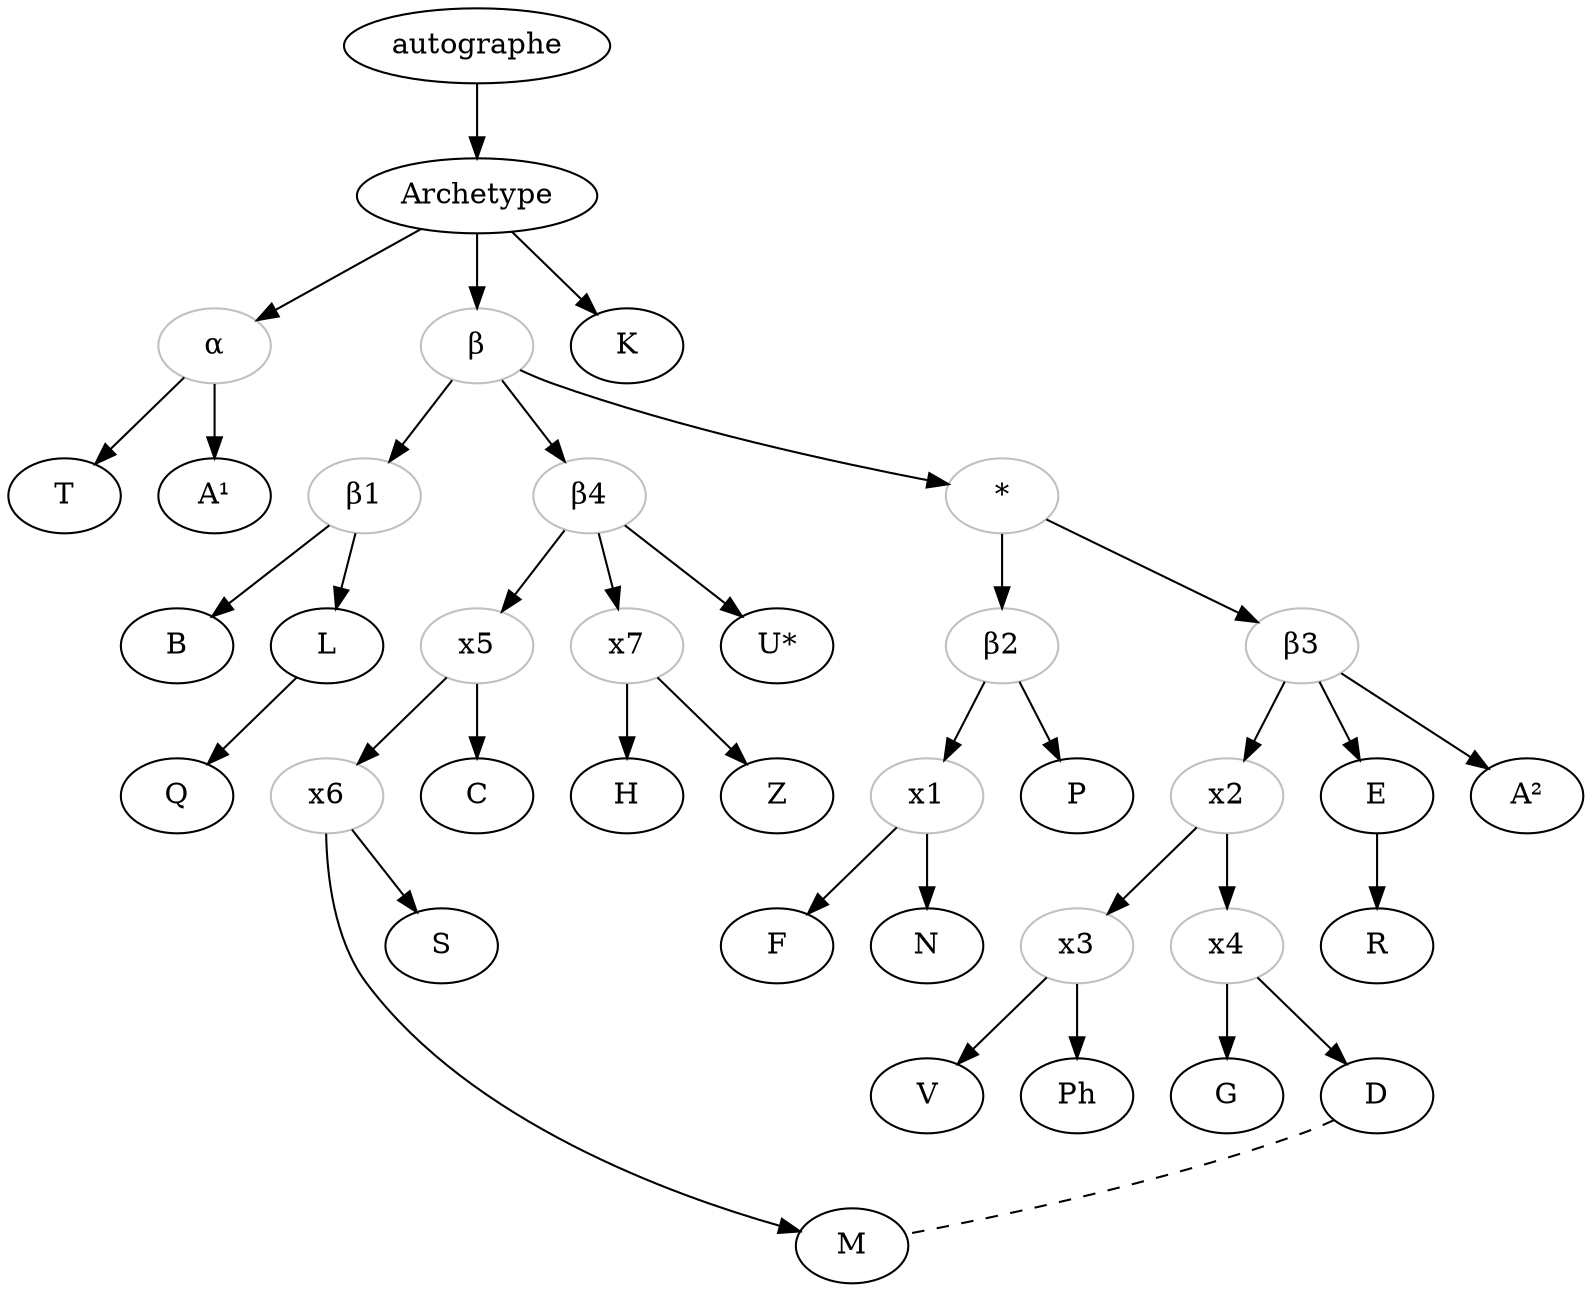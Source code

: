 digraph {
    alpha[color="grey", label="α"]
    beta[color="grey", label="β"]
    B1[color="grey", label="β1"]
    B2[color="grey", label="β2"]
    B3[color="grey", label="β3"]
    B4[color="grey", label="β4"]
    x1[color="grey"]
    x2[color="grey"]
    x3[color="grey"]
    x4[color="grey"]
    x5[color="grey"]
    x6[color="grey"]
    x7[color="grey"]
    Uetoile[label="U*"]
    etoile[color="grey", label="*"]

    autographe -> Archetype;
    Archetype -> K;
    Archetype -> alpha;
    Archetype -> beta;

    alpha -> T;
    alpha -> A¹;

    beta -> B1;
    beta -> etoile;
    etoile -> B2;
    etoile -> B3;

    beta -> B4;

    B1 -> B;
    B1 -> L;
    L -> Q;

    B2 -> P;
    B2 -> x1;
    x1 -> F;
    x1 -> N;

    B3 -> x2;
    B3 -> E;
    B3 -> A²;
    E -> R;

    x2 -> x3;
    x2 -> x4;
    x3 -> V;
    x3 -> Ph;

    x4 -> G;
    x4 -> D;

    B4 -> x5;
    B4 -> x7;
    B4 -> Uetoile;
    x5 -> C;
    x5 -> x6;
    x6 -> M;
    x6 -> S;
    x7 -> H;
    x7 -> Z;
    D -> M[dir=none, style="dashed"];
}

